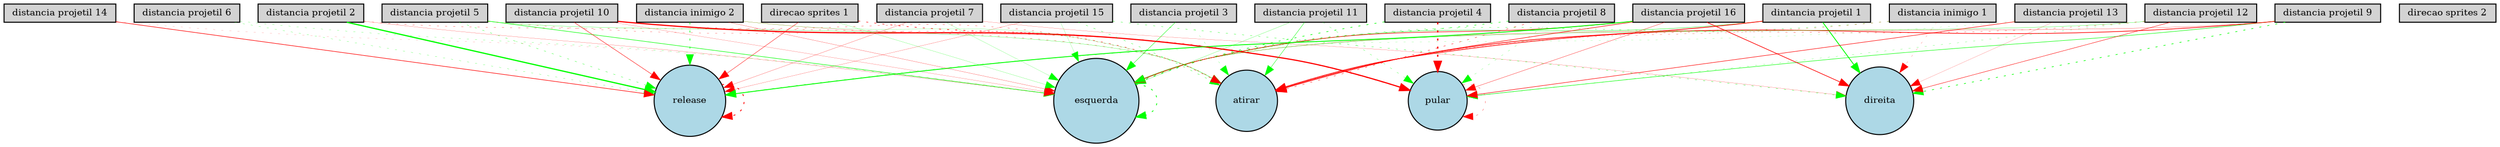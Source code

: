 digraph {
	node [fontsize=9 height=0.2 shape=circle width=0.2]
	"dintancia projetil 1" [fillcolor=lightgray shape=box style=filled]
	"distancia projetil 2" [fillcolor=lightgray shape=box style=filled]
	"distancia projetil 3" [fillcolor=lightgray shape=box style=filled]
	"distancia projetil 4" [fillcolor=lightgray shape=box style=filled]
	"distancia projetil 5" [fillcolor=lightgray shape=box style=filled]
	"distancia projetil 6" [fillcolor=lightgray shape=box style=filled]
	"distancia projetil 7" [fillcolor=lightgray shape=box style=filled]
	"distancia projetil 8" [fillcolor=lightgray shape=box style=filled]
	"distancia projetil 9" [fillcolor=lightgray shape=box style=filled]
	"distancia projetil 10" [fillcolor=lightgray shape=box style=filled]
	"distancia projetil 11" [fillcolor=lightgray shape=box style=filled]
	"distancia projetil 12" [fillcolor=lightgray shape=box style=filled]
	"distancia projetil 13" [fillcolor=lightgray shape=box style=filled]
	"distancia projetil 14" [fillcolor=lightgray shape=box style=filled]
	"distancia projetil 15" [fillcolor=lightgray shape=box style=filled]
	"distancia projetil 16" [fillcolor=lightgray shape=box style=filled]
	"distancia inimigo 1" [fillcolor=lightgray shape=box style=filled]
	"distancia inimigo 2" [fillcolor=lightgray shape=box style=filled]
	"direcao sprites 1" [fillcolor=lightgray shape=box style=filled]
	"direcao sprites 2" [fillcolor=lightgray shape=box style=filled]
	esquerda [fillcolor=lightblue style=filled]
	direita [fillcolor=lightblue style=filled]
	pular [fillcolor=lightblue style=filled]
	atirar [fillcolor=lightblue style=filled]
	release [fillcolor=lightblue style=filled]
	"distancia projetil 10" -> pular [color=red penwidth=1.14075444849 style=solid]
	"dintancia projetil 1" -> esquerda [color=green penwidth=0.315105141578 style=solid]
	"distancia projetil 7" -> release [color=red penwidth=0.184450506565 style=solid]
	"direcao sprites 1" -> atirar [color=red penwidth=0.401636141718 style=dotted]
	"distancia projetil 11" -> pular [color=green penwidth=0.211276787152 style=dotted]
	"distancia projetil 16" -> atirar [color=red penwidth=0.508134729609 style=solid]
	"distancia inimigo 1" -> esquerda [color=green penwidth=0.258942621421 style=dotted]
	"distancia projetil 9" -> pular [color=green penwidth=0.448277839031 style=solid]
	"distancia projetil 12" -> esquerda [color=green penwidth=0.233308269248 style=solid]
	"distancia projetil 4" -> pular [color=red penwidth=1.29501442443 style=dotted]
	"distancia projetil 7" -> esquerda [color=green penwidth=0.140994200462 style=solid]
	"distancia projetil 3" -> atirar [color=green penwidth=0.148733499481 style=dotted]
	"distancia projetil 2" -> esquerda [color=red penwidth=0.152892335681 style=solid]
	"distancia projetil 10" -> atirar [color=red penwidth=0.248220745454 style=dotted]
	"dintancia projetil 1" -> direita [color=green penwidth=0.818427959549 style=solid]
	"direcao sprites 1" -> pular [color=red penwidth=0.231136151557 style=dotted]
	"distancia projetil 11" -> esquerda [color=green penwidth=0.178620656668 style=solid]
	"distancia projetil 16" -> release [color=green penwidth=0.844898173514 style=solid]
	"distancia projetil 16" -> pular [color=red penwidth=0.269560881914 style=solid]
	"distancia projetil 6" -> esquerda [color=green penwidth=0.175845383031 style=dotted]
	release -> release [color=red penwidth=0.806140185958 style=dotted]
	"distancia projetil 12" -> direita [color=red penwidth=0.387504838315 style=solid]
	"distancia projetil 15" -> direita [color=green penwidth=0.287423355356 style=dotted]
	"distancia projetil 10" -> release [color=red penwidth=0.392916982426 style=solid]
	"distancia projetil 13" -> pular [color=red penwidth=0.478190478522 style=solid]
	"distancia projetil 16" -> esquerda [color=red penwidth=0.526011994262 style=solid]
	"distancia projetil 5" -> release [color=green penwidth=0.278668924089 style=dotted]
	"distancia projetil 8" -> pular [color=green penwidth=0.163395490969 style=dotted]
	"distancia projetil 9" -> direita [color=green penwidth=0.597798381427 style=dotted]
	"distancia inimigo 2" -> pular [color=red penwidth=0.146438723183 style=solid]
	"distancia projetil 10" -> esquerda [color=red penwidth=0.147119302345 style=solid]
	"distancia projetil 15" -> release [color=red penwidth=0.156769075072 style=solid]
	"distancia projetil 6" -> release [color=green penwidth=0.185980615101 style=dotted]
	"distancia projetil 5" -> esquerda [color=green penwidth=0.482469486042 style=solid]
	esquerda -> esquerda [color=green penwidth=0.725051136984 style=dotted]
	"distancia inimigo 2" -> esquerda [color=red penwidth=0.18611492263 style=solid]
	"distancia projetil 12" -> pular [color=green penwidth=0.182435300371 style=dotted]
	"distancia projetil 15" -> esquerda [color=green penwidth=0.130849748703 style=solid]
	pular -> pular [color=red penwidth=0.243395525332 style=dotted]
	"distancia projetil 11" -> atirar [color=green penwidth=0.350651621605 style=solid]
	"distancia projetil 16" -> direita [color=red penwidth=0.614298831774 style=solid]
	"distancia projetil 8" -> atirar [color=red penwidth=0.344368905659 style=dotted]
	"distancia projetil 9" -> esquerda [color=red penwidth=0.208918427639 style=solid]
	"distancia projetil 4" -> esquerda [color=green penwidth=0.579723524908 style=dotted]
	"distancia inimigo 2" -> atirar [color=green penwidth=0.13686902655 style=solid]
	"distancia projetil 9" -> atirar [color=red penwidth=0.632772064446 style=solid]
	"distancia projetil 13" -> direita [color=red penwidth=0.129420299526 style=solid]
	"distancia projetil 5" -> atirar [color=green penwidth=0.206464717813 style=solid]
	"direcao sprites 1" -> esquerda [color=green penwidth=0.152653488964 style=solid]
	"distancia projetil 14" -> esquerda [color=red penwidth=0.105366685423 style=dotted]
	"distancia projetil 12" -> atirar [color=red penwidth=0.242262418741 style=dotted]
	"distancia projetil 2" -> atirar [color=red penwidth=0.232795272758 style=dotted]
	"distancia inimigo 2" -> release [color=green penwidth=0.578309474036 style=dotted]
	"direcao sprites 1" -> release [color=red penwidth=0.345815032371 style=solid]
	"distancia projetil 13" -> release [color=green penwidth=0.122135416393 style=dotted]
	"distancia projetil 14" -> release [color=red penwidth=0.533555211704 style=solid]
	"distancia projetil 3" -> esquerda [color=green penwidth=0.363613854956 style=solid]
	"distancia inimigo 1" -> direita [color=red penwidth=0.143340273138 style=dotted]
	"dintancia projetil 1" -> atirar [color=red penwidth=0.697490442056 style=solid]
	"distancia projetil 15" -> atirar [color=green penwidth=0.284843513155 style=dotted]
	"distancia projetil 7" -> direita [color=red penwidth=0.146618288067 style=solid]
	"distancia inimigo 1" -> atirar [color=red penwidth=0.186050349519 style=dotted]
	"distancia projetil 2" -> release [color=green penwidth=1.21277681308 style=solid]
	"distancia projetil 5" -> pular [color=red penwidth=0.202408379829 style=dotted]
	"distancia projetil 8" -> esquerda [color=green penwidth=0.480339838485 style=dotted]
}
